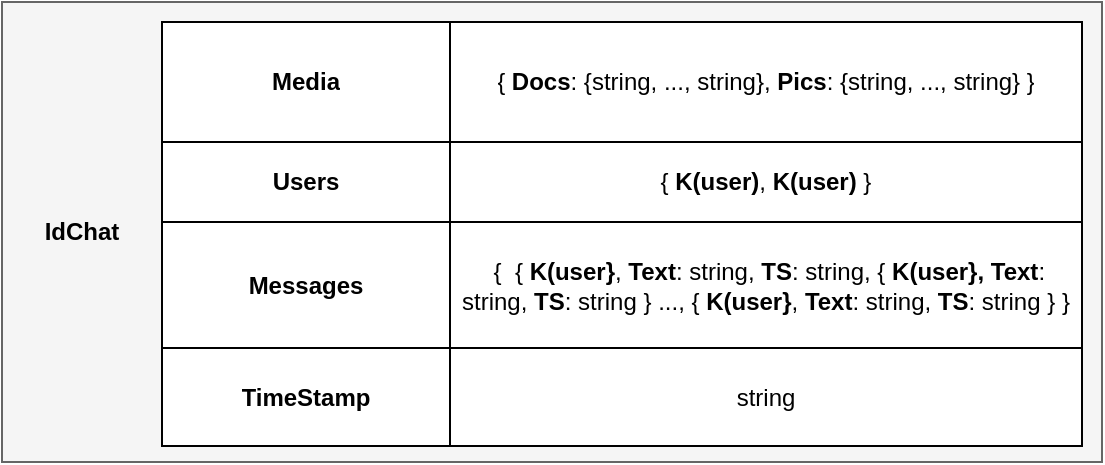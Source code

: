 <mxfile version="22.0.8" type="github">
  <diagram name="Page-1" id="q5r2QxPHXzRaAePuVasP">
    <mxGraphModel dx="954" dy="480" grid="1" gridSize="10" guides="1" tooltips="1" connect="1" arrows="1" fold="1" page="1" pageScale="1" pageWidth="1169" pageHeight="827" math="0" shadow="0">
      <root>
        <mxCell id="0" />
        <mxCell id="1" parent="0" />
        <mxCell id="Zy1xlU8rXmqQrPC29_Tx-1" value="" style="rounded=0;whiteSpace=wrap;html=1;fillColor=#f5f5f5;fontColor=#333333;strokeColor=#666666;" parent="1" vertex="1">
          <mxGeometry x="310" y="120" width="550" height="230" as="geometry" />
        </mxCell>
        <mxCell id="Zy1xlU8rXmqQrPC29_Tx-2" value="&lt;b&gt;IdChat&lt;/b&gt;" style="text;html=1;strokeColor=none;fillColor=none;align=center;verticalAlign=middle;whiteSpace=wrap;rounded=0;" parent="1" vertex="1">
          <mxGeometry x="320" y="219.5" width="60" height="30" as="geometry" />
        </mxCell>
        <mxCell id="Zy1xlU8rXmqQrPC29_Tx-3" value="" style="shape=table;startSize=0;container=1;collapsible=0;childLayout=tableLayout;" parent="1" vertex="1">
          <mxGeometry x="390" y="130" width="460" height="212" as="geometry" />
        </mxCell>
        <mxCell id="Zy1xlU8rXmqQrPC29_Tx-4" value="" style="shape=tableRow;horizontal=0;startSize=0;swimlaneHead=0;swimlaneBody=0;strokeColor=inherit;top=0;left=0;bottom=0;right=0;collapsible=0;dropTarget=0;fillColor=none;points=[[0,0.5],[1,0.5]];portConstraint=eastwest;" parent="Zy1xlU8rXmqQrPC29_Tx-3" vertex="1">
          <mxGeometry width="460" height="60" as="geometry" />
        </mxCell>
        <mxCell id="Zy1xlU8rXmqQrPC29_Tx-5" value="&lt;b&gt;Media&lt;/b&gt;" style="shape=partialRectangle;html=1;whiteSpace=wrap;connectable=0;strokeColor=inherit;overflow=hidden;fillColor=none;top=0;left=0;bottom=0;right=0;pointerEvents=1;" parent="Zy1xlU8rXmqQrPC29_Tx-4" vertex="1">
          <mxGeometry width="144" height="60" as="geometry">
            <mxRectangle width="144" height="60" as="alternateBounds" />
          </mxGeometry>
        </mxCell>
        <mxCell id="Zy1xlU8rXmqQrPC29_Tx-6" value="{ &lt;b&gt;Docs&lt;/b&gt;: {string, ..., string}, &lt;b&gt;Pics&lt;/b&gt;: {string, ..., string} }" style="shape=partialRectangle;html=1;whiteSpace=wrap;connectable=0;strokeColor=inherit;overflow=hidden;fillColor=none;top=0;left=0;bottom=0;right=0;pointerEvents=1;" parent="Zy1xlU8rXmqQrPC29_Tx-4" vertex="1">
          <mxGeometry x="144" width="316" height="60" as="geometry">
            <mxRectangle width="316" height="60" as="alternateBounds" />
          </mxGeometry>
        </mxCell>
        <mxCell id="Zy1xlU8rXmqQrPC29_Tx-7" value="" style="shape=tableRow;horizontal=0;startSize=0;swimlaneHead=0;swimlaneBody=0;strokeColor=inherit;top=0;left=0;bottom=0;right=0;collapsible=0;dropTarget=0;fillColor=none;points=[[0,0.5],[1,0.5]];portConstraint=eastwest;" parent="Zy1xlU8rXmqQrPC29_Tx-3" vertex="1">
          <mxGeometry y="60" width="460" height="40" as="geometry" />
        </mxCell>
        <mxCell id="Zy1xlU8rXmqQrPC29_Tx-8" value="&lt;b&gt;Users&lt;/b&gt;" style="shape=partialRectangle;html=1;whiteSpace=wrap;connectable=0;strokeColor=inherit;overflow=hidden;fillColor=none;top=0;left=0;bottom=0;right=0;pointerEvents=1;" parent="Zy1xlU8rXmqQrPC29_Tx-7" vertex="1">
          <mxGeometry width="144" height="40" as="geometry">
            <mxRectangle width="144" height="40" as="alternateBounds" />
          </mxGeometry>
        </mxCell>
        <mxCell id="Zy1xlU8rXmqQrPC29_Tx-9" value="{ &lt;b&gt;K(user)&lt;/b&gt;, &lt;b&gt;K(user)&lt;/b&gt; }" style="shape=partialRectangle;html=1;whiteSpace=wrap;connectable=0;strokeColor=inherit;overflow=hidden;fillColor=none;top=0;left=0;bottom=0;right=0;pointerEvents=1;" parent="Zy1xlU8rXmqQrPC29_Tx-7" vertex="1">
          <mxGeometry x="144" width="316" height="40" as="geometry">
            <mxRectangle width="316" height="40" as="alternateBounds" />
          </mxGeometry>
        </mxCell>
        <mxCell id="Zy1xlU8rXmqQrPC29_Tx-10" value="" style="shape=tableRow;horizontal=0;startSize=0;swimlaneHead=0;swimlaneBody=0;strokeColor=inherit;top=0;left=0;bottom=0;right=0;collapsible=0;dropTarget=0;fillColor=none;points=[[0,0.5],[1,0.5]];portConstraint=eastwest;" parent="Zy1xlU8rXmqQrPC29_Tx-3" vertex="1">
          <mxGeometry y="100" width="460" height="63" as="geometry" />
        </mxCell>
        <mxCell id="Zy1xlU8rXmqQrPC29_Tx-11" value="&lt;b&gt;Messages&lt;/b&gt;" style="shape=partialRectangle;html=1;whiteSpace=wrap;connectable=0;strokeColor=inherit;overflow=hidden;fillColor=none;top=0;left=0;bottom=0;right=0;pointerEvents=1;" parent="Zy1xlU8rXmqQrPC29_Tx-10" vertex="1">
          <mxGeometry width="144" height="63" as="geometry">
            <mxRectangle width="144" height="63" as="alternateBounds" />
          </mxGeometry>
        </mxCell>
        <mxCell id="Zy1xlU8rXmqQrPC29_Tx-12" value="&amp;nbsp;{&amp;nbsp; { &lt;b&gt;K(user}&lt;/b&gt;, &lt;b&gt;Text&lt;/b&gt;: string, &lt;b&gt;TS&lt;/b&gt;: string, { &lt;b&gt;K(user},&lt;/b&gt; &lt;b&gt;Text&lt;/b&gt;: string, &lt;b&gt;TS&lt;/b&gt;: string  } ..., {&amp;nbsp;&lt;b&gt;K(user}&lt;/b&gt;, &lt;b&gt;Text&lt;/b&gt;: string, &lt;b&gt;TS&lt;/b&gt;: string } }" style="shape=partialRectangle;html=1;whiteSpace=wrap;connectable=0;strokeColor=inherit;overflow=hidden;fillColor=none;top=0;left=0;bottom=0;right=0;pointerEvents=1;" parent="Zy1xlU8rXmqQrPC29_Tx-10" vertex="1">
          <mxGeometry x="144" width="316" height="63" as="geometry">
            <mxRectangle width="316" height="63" as="alternateBounds" />
          </mxGeometry>
        </mxCell>
        <mxCell id="Zy1xlU8rXmqQrPC29_Tx-13" value="" style="shape=tableRow;horizontal=0;startSize=0;swimlaneHead=0;swimlaneBody=0;strokeColor=inherit;top=0;left=0;bottom=0;right=0;collapsible=0;dropTarget=0;fillColor=none;points=[[0,0.5],[1,0.5]];portConstraint=eastwest;" parent="Zy1xlU8rXmqQrPC29_Tx-3" vertex="1">
          <mxGeometry y="163" width="460" height="49" as="geometry" />
        </mxCell>
        <mxCell id="Zy1xlU8rXmqQrPC29_Tx-14" value="&lt;b&gt;TimeStamp&lt;/b&gt;" style="shape=partialRectangle;html=1;whiteSpace=wrap;connectable=0;strokeColor=inherit;overflow=hidden;fillColor=none;top=0;left=0;bottom=0;right=0;pointerEvents=1;" parent="Zy1xlU8rXmqQrPC29_Tx-13" vertex="1">
          <mxGeometry width="144" height="49" as="geometry">
            <mxRectangle width="144" height="49" as="alternateBounds" />
          </mxGeometry>
        </mxCell>
        <mxCell id="Zy1xlU8rXmqQrPC29_Tx-15" value="string" style="shape=partialRectangle;html=1;whiteSpace=wrap;connectable=0;strokeColor=inherit;overflow=hidden;fillColor=none;top=0;left=0;bottom=0;right=0;pointerEvents=1;" parent="Zy1xlU8rXmqQrPC29_Tx-13" vertex="1">
          <mxGeometry x="144" width="316" height="49" as="geometry">
            <mxRectangle width="316" height="49" as="alternateBounds" />
          </mxGeometry>
        </mxCell>
      </root>
    </mxGraphModel>
  </diagram>
</mxfile>
